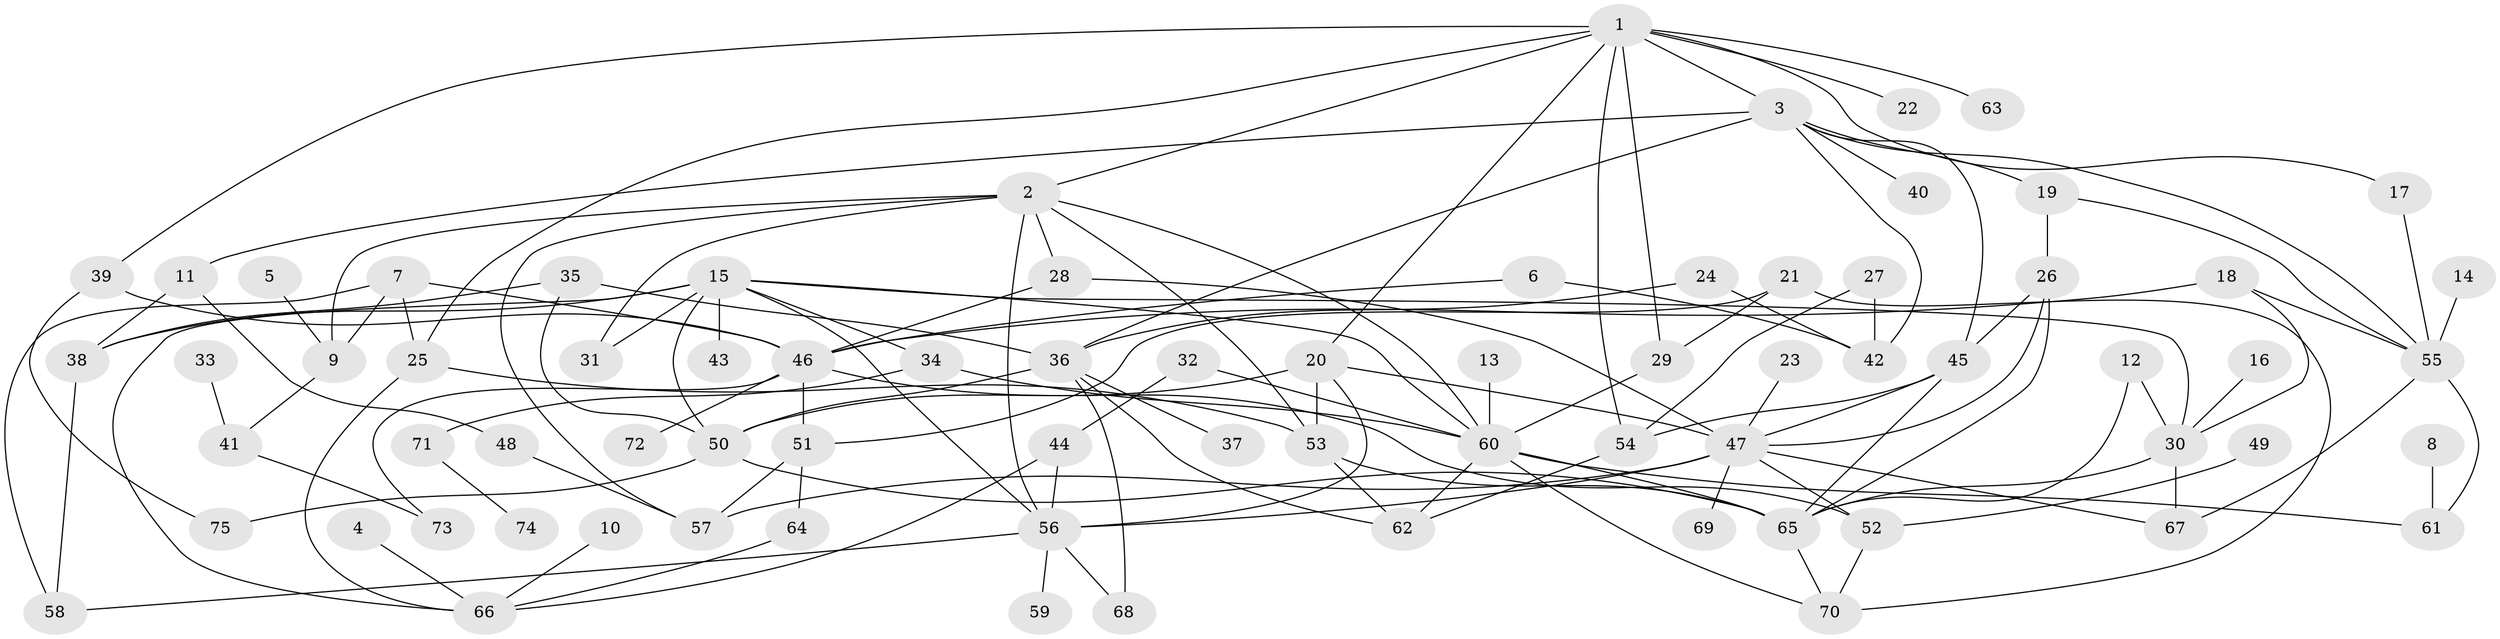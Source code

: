 // original degree distribution, {7: 0.03355704697986577, 5: 0.06711409395973154, 8: 0.006711409395973154, 2: 0.26174496644295303, 6: 0.040268456375838924, 4: 0.11409395973154363, 3: 0.2348993288590604, 1: 0.24161073825503357}
// Generated by graph-tools (version 1.1) at 2025/49/03/09/25 03:49:25]
// undirected, 75 vertices, 131 edges
graph export_dot {
graph [start="1"]
  node [color=gray90,style=filled];
  1;
  2;
  3;
  4;
  5;
  6;
  7;
  8;
  9;
  10;
  11;
  12;
  13;
  14;
  15;
  16;
  17;
  18;
  19;
  20;
  21;
  22;
  23;
  24;
  25;
  26;
  27;
  28;
  29;
  30;
  31;
  32;
  33;
  34;
  35;
  36;
  37;
  38;
  39;
  40;
  41;
  42;
  43;
  44;
  45;
  46;
  47;
  48;
  49;
  50;
  51;
  52;
  53;
  54;
  55;
  56;
  57;
  58;
  59;
  60;
  61;
  62;
  63;
  64;
  65;
  66;
  67;
  68;
  69;
  70;
  71;
  72;
  73;
  74;
  75;
  1 -- 2 [weight=1.0];
  1 -- 3 [weight=1.0];
  1 -- 17 [weight=1.0];
  1 -- 20 [weight=1.0];
  1 -- 22 [weight=1.0];
  1 -- 25 [weight=1.0];
  1 -- 29 [weight=1.0];
  1 -- 39 [weight=1.0];
  1 -- 54 [weight=1.0];
  1 -- 63 [weight=1.0];
  2 -- 9 [weight=1.0];
  2 -- 28 [weight=1.0];
  2 -- 31 [weight=1.0];
  2 -- 53 [weight=1.0];
  2 -- 56 [weight=1.0];
  2 -- 57 [weight=1.0];
  2 -- 60 [weight=1.0];
  3 -- 11 [weight=1.0];
  3 -- 19 [weight=1.0];
  3 -- 36 [weight=1.0];
  3 -- 40 [weight=1.0];
  3 -- 42 [weight=1.0];
  3 -- 45 [weight=1.0];
  3 -- 55 [weight=1.0];
  4 -- 66 [weight=1.0];
  5 -- 9 [weight=1.0];
  6 -- 42 [weight=1.0];
  6 -- 46 [weight=1.0];
  7 -- 9 [weight=1.0];
  7 -- 25 [weight=1.0];
  7 -- 46 [weight=1.0];
  7 -- 58 [weight=1.0];
  8 -- 61 [weight=1.0];
  9 -- 41 [weight=1.0];
  10 -- 66 [weight=1.0];
  11 -- 38 [weight=1.0];
  11 -- 48 [weight=1.0];
  12 -- 30 [weight=1.0];
  12 -- 65 [weight=1.0];
  13 -- 60 [weight=1.0];
  14 -- 55 [weight=1.0];
  15 -- 30 [weight=1.0];
  15 -- 31 [weight=1.0];
  15 -- 34 [weight=1.0];
  15 -- 38 [weight=1.0];
  15 -- 43 [weight=1.0];
  15 -- 50 [weight=1.0];
  15 -- 56 [weight=1.0];
  15 -- 60 [weight=1.0];
  15 -- 66 [weight=1.0];
  16 -- 30 [weight=1.0];
  17 -- 55 [weight=1.0];
  18 -- 30 [weight=1.0];
  18 -- 46 [weight=1.0];
  18 -- 55 [weight=1.0];
  19 -- 26 [weight=1.0];
  19 -- 55 [weight=1.0];
  20 -- 47 [weight=1.0];
  20 -- 50 [weight=1.0];
  20 -- 53 [weight=1.0];
  20 -- 56 [weight=1.0];
  21 -- 29 [weight=1.0];
  21 -- 51 [weight=1.0];
  21 -- 70 [weight=1.0];
  23 -- 47 [weight=1.0];
  24 -- 36 [weight=1.0];
  24 -- 42 [weight=1.0];
  25 -- 53 [weight=1.0];
  25 -- 66 [weight=1.0];
  26 -- 45 [weight=1.0];
  26 -- 47 [weight=1.0];
  26 -- 65 [weight=1.0];
  27 -- 42 [weight=1.0];
  27 -- 54 [weight=1.0];
  28 -- 46 [weight=1.0];
  28 -- 47 [weight=1.0];
  29 -- 60 [weight=1.0];
  30 -- 65 [weight=1.0];
  30 -- 67 [weight=1.0];
  32 -- 44 [weight=1.0];
  32 -- 60 [weight=1.0];
  33 -- 41 [weight=1.0];
  34 -- 60 [weight=1.0];
  34 -- 71 [weight=1.0];
  35 -- 36 [weight=1.0];
  35 -- 38 [weight=1.0];
  35 -- 50 [weight=1.0];
  36 -- 37 [weight=1.0];
  36 -- 50 [weight=1.0];
  36 -- 62 [weight=1.0];
  36 -- 68 [weight=1.0];
  38 -- 58 [weight=1.0];
  39 -- 46 [weight=1.0];
  39 -- 75 [weight=1.0];
  41 -- 73 [weight=1.0];
  44 -- 56 [weight=1.0];
  44 -- 66 [weight=1.0];
  45 -- 47 [weight=1.0];
  45 -- 54 [weight=1.0];
  45 -- 65 [weight=1.0];
  46 -- 51 [weight=1.0];
  46 -- 52 [weight=2.0];
  46 -- 72 [weight=1.0];
  46 -- 73 [weight=1.0];
  47 -- 52 [weight=1.0];
  47 -- 56 [weight=1.0];
  47 -- 57 [weight=1.0];
  47 -- 67 [weight=1.0];
  47 -- 69 [weight=1.0];
  48 -- 57 [weight=1.0];
  49 -- 52 [weight=1.0];
  50 -- 65 [weight=1.0];
  50 -- 75 [weight=1.0];
  51 -- 57 [weight=1.0];
  51 -- 64 [weight=1.0];
  52 -- 70 [weight=1.0];
  53 -- 62 [weight=1.0];
  53 -- 65 [weight=1.0];
  54 -- 62 [weight=1.0];
  55 -- 61 [weight=1.0];
  55 -- 67 [weight=1.0];
  56 -- 58 [weight=1.0];
  56 -- 59 [weight=1.0];
  56 -- 68 [weight=1.0];
  60 -- 61 [weight=2.0];
  60 -- 62 [weight=1.0];
  60 -- 65 [weight=1.0];
  60 -- 70 [weight=1.0];
  64 -- 66 [weight=1.0];
  65 -- 70 [weight=1.0];
  71 -- 74 [weight=1.0];
}

